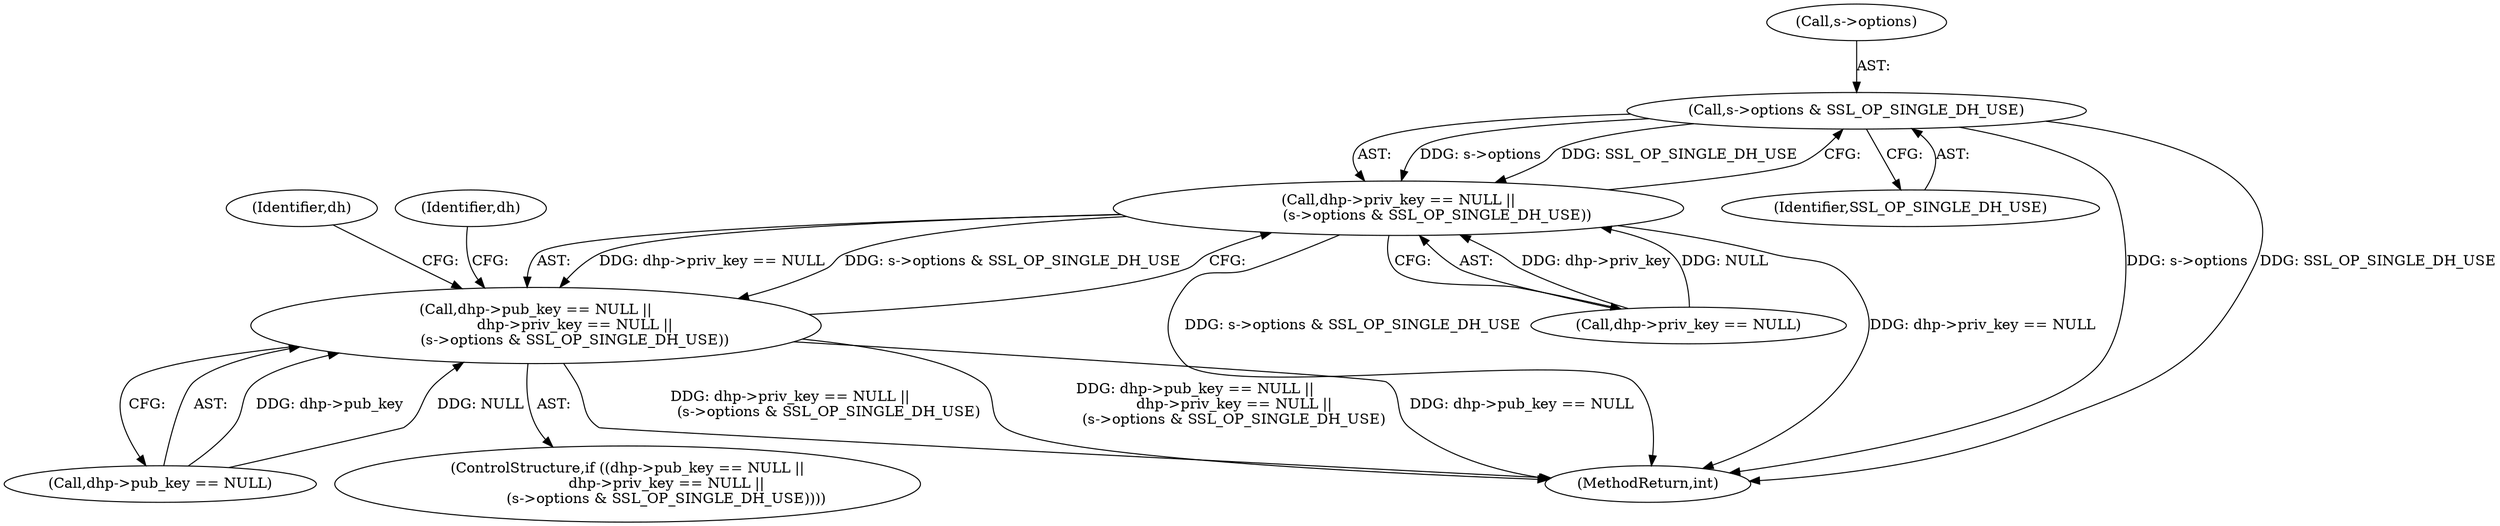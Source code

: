 digraph "0_openssl_c5b831f21d0d29d1e517d139d9d101763f60c9a2_1@pointer" {
"1000404" [label="(Call,s->options & SSL_OP_SINGLE_DH_USE)"];
"1000398" [label="(Call,dhp->priv_key == NULL ||\n                 (s->options & SSL_OP_SINGLE_DH_USE))"];
"1000392" [label="(Call,dhp->pub_key == NULL ||\n                 dhp->priv_key == NULL ||\n                 (s->options & SSL_OP_SINGLE_DH_USE))"];
"1000399" [label="(Call,dhp->priv_key == NULL)"];
"1000423" [label="(Identifier,dh)"];
"1000408" [label="(Identifier,SSL_OP_SINGLE_DH_USE)"];
"1000405" [label="(Call,s->options)"];
"1000398" [label="(Call,dhp->priv_key == NULL ||\n                 (s->options & SSL_OP_SINGLE_DH_USE))"];
"1000413" [label="(Identifier,dh)"];
"1000524" [label="(MethodReturn,int)"];
"1000393" [label="(Call,dhp->pub_key == NULL)"];
"1000392" [label="(Call,dhp->pub_key == NULL ||\n                 dhp->priv_key == NULL ||\n                 (s->options & SSL_OP_SINGLE_DH_USE))"];
"1000391" [label="(ControlStructure,if ((dhp->pub_key == NULL ||\n                 dhp->priv_key == NULL ||\n                 (s->options & SSL_OP_SINGLE_DH_USE))))"];
"1000404" [label="(Call,s->options & SSL_OP_SINGLE_DH_USE)"];
"1000404" -> "1000398"  [label="AST: "];
"1000404" -> "1000408"  [label="CFG: "];
"1000405" -> "1000404"  [label="AST: "];
"1000408" -> "1000404"  [label="AST: "];
"1000398" -> "1000404"  [label="CFG: "];
"1000404" -> "1000524"  [label="DDG: s->options"];
"1000404" -> "1000524"  [label="DDG: SSL_OP_SINGLE_DH_USE"];
"1000404" -> "1000398"  [label="DDG: s->options"];
"1000404" -> "1000398"  [label="DDG: SSL_OP_SINGLE_DH_USE"];
"1000398" -> "1000392"  [label="AST: "];
"1000398" -> "1000399"  [label="CFG: "];
"1000399" -> "1000398"  [label="AST: "];
"1000392" -> "1000398"  [label="CFG: "];
"1000398" -> "1000524"  [label="DDG: s->options & SSL_OP_SINGLE_DH_USE"];
"1000398" -> "1000524"  [label="DDG: dhp->priv_key == NULL"];
"1000398" -> "1000392"  [label="DDG: dhp->priv_key == NULL"];
"1000398" -> "1000392"  [label="DDG: s->options & SSL_OP_SINGLE_DH_USE"];
"1000399" -> "1000398"  [label="DDG: dhp->priv_key"];
"1000399" -> "1000398"  [label="DDG: NULL"];
"1000392" -> "1000391"  [label="AST: "];
"1000392" -> "1000393"  [label="CFG: "];
"1000393" -> "1000392"  [label="AST: "];
"1000413" -> "1000392"  [label="CFG: "];
"1000423" -> "1000392"  [label="CFG: "];
"1000392" -> "1000524"  [label="DDG: dhp->priv_key == NULL ||\n                 (s->options & SSL_OP_SINGLE_DH_USE)"];
"1000392" -> "1000524"  [label="DDG: dhp->pub_key == NULL ||\n                 dhp->priv_key == NULL ||\n                 (s->options & SSL_OP_SINGLE_DH_USE)"];
"1000392" -> "1000524"  [label="DDG: dhp->pub_key == NULL"];
"1000393" -> "1000392"  [label="DDG: dhp->pub_key"];
"1000393" -> "1000392"  [label="DDG: NULL"];
}
